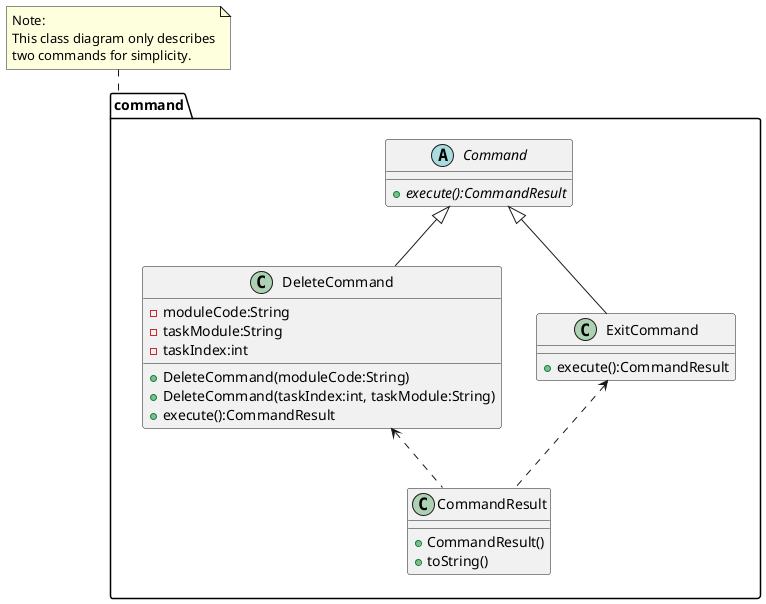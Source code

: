 @startuml
'https://plantuml.com/class-diagram
package command {
    abstract class Command
    class DeleteCommand

    Command <|-- DeleteCommand
    Command <|-- ExitCommand
    DeleteCommand <.. CommandResult
    ExitCommand <.. CommandResult

    abstract class Command {
        +execute():CommandResult {abstract}
    }

    class DeleteCommand {
    -moduleCode:String
    -taskModule:String
    -taskIndex:int
    +DeleteCommand(moduleCode:String)
    +DeleteCommand(taskIndex:int, taskModule:String)
    +execute():CommandResult
    }


    class ExitCommand {
    +execute():CommandResult
    }

    class CommandResult {
    +CommandResult()
    +toString()
    }
}

note top of command
Note:
This class diagram only describes
two commands for simplicity.
end note

@enduml